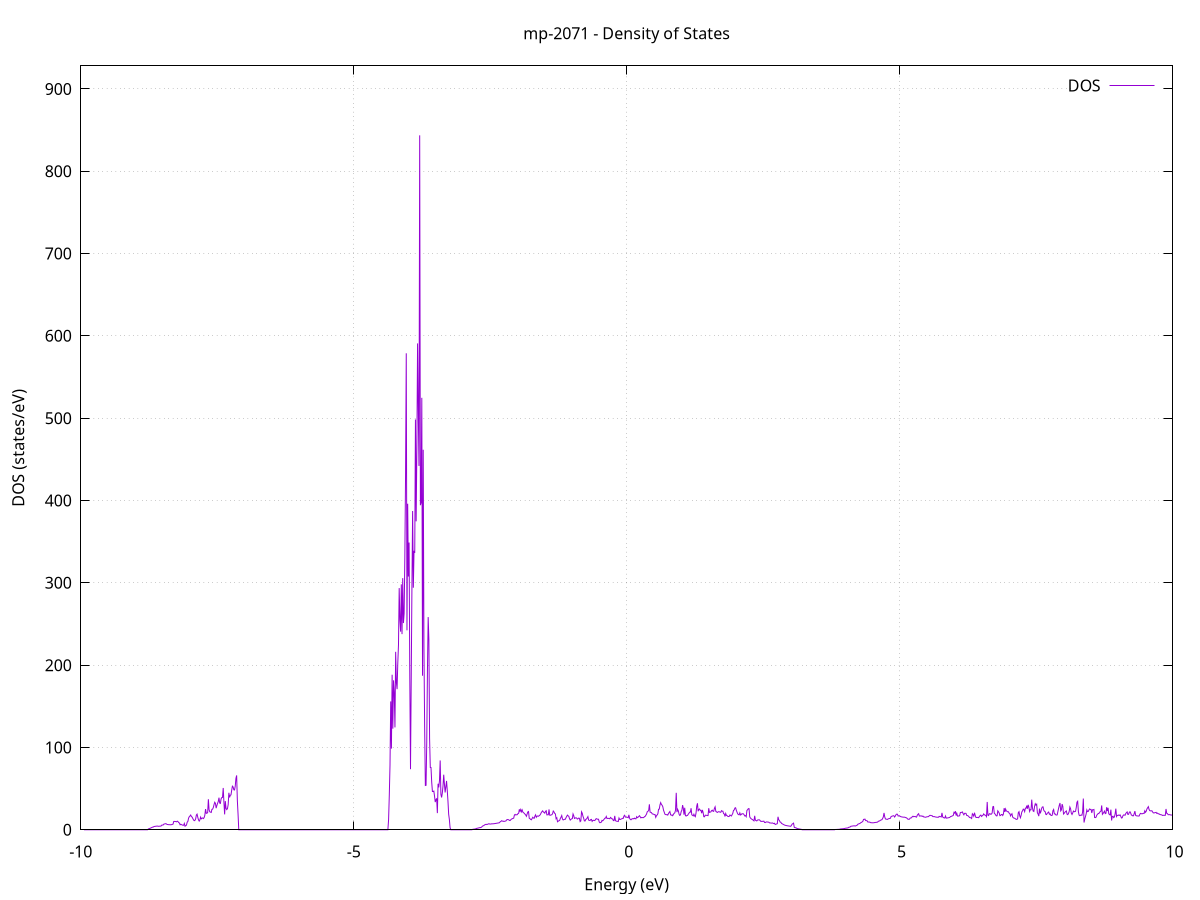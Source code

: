 set title 'mp-2071 - Density of States'
set xlabel 'Energy (eV)'
set ylabel 'DOS (states/eV)'
set grid
set xrange [-10:10]
set yrange [0:927.995]
set xzeroaxis lt -1
set terminal png size 800,600
set output 'mp-2071_dos_gnuplot.png'
plot '-' using 1:2 with lines title 'DOS'
-9.941500 0.000000
-9.928500 0.000000
-9.915600 0.000000
-9.902600 0.000000
-9.889700 0.000000
-9.876700 0.000000
-9.863800 0.000000
-9.850900 0.000000
-9.837900 0.000000
-9.825000 0.000000
-9.812000 0.000000
-9.799100 0.000000
-9.786100 0.000000
-9.773200 0.000000
-9.760200 0.000000
-9.747300 0.000000
-9.734300 0.000000
-9.721400 0.000000
-9.708400 0.000000
-9.695500 0.000000
-9.682500 0.000000
-9.669600 0.000000
-9.656600 0.000000
-9.643700 0.000000
-9.630700 0.000000
-9.617800 0.000000
-9.604900 0.000000
-9.591900 0.000000
-9.579000 0.000000
-9.566000 0.000000
-9.553100 0.000000
-9.540100 0.000000
-9.527200 0.000000
-9.514200 0.000000
-9.501300 0.000000
-9.488300 0.000000
-9.475400 0.000000
-9.462400 0.000000
-9.449500 0.000000
-9.436500 0.000000
-9.423600 0.000000
-9.410600 0.000000
-9.397700 0.000000
-9.384700 0.000000
-9.371800 0.000000
-9.358800 0.000000
-9.345900 0.000000
-9.333000 0.000000
-9.320000 0.000000
-9.307100 0.000000
-9.294100 0.000000
-9.281200 0.000000
-9.268200 0.000000
-9.255300 0.000000
-9.242300 0.000000
-9.229400 0.000000
-9.216400 0.000000
-9.203500 0.000000
-9.190500 0.000000
-9.177600 0.000000
-9.164600 0.000000
-9.151700 0.000000
-9.138700 0.000000
-9.125800 0.000000
-9.112800 0.000000
-9.099900 0.000000
-9.087000 0.000000
-9.074000 0.000000
-9.061100 0.000000
-9.048100 0.000000
-9.035200 0.000000
-9.022200 0.000000
-9.009300 0.000000
-8.996300 0.000000
-8.983400 0.000000
-8.970400 0.000000
-8.957500 0.000000
-8.944500 0.000000
-8.931600 0.000000
-8.918600 0.000000
-8.905700 0.000000
-8.892700 0.000000
-8.879800 0.000000
-8.866800 0.000000
-8.853900 0.000000
-8.840900 0.000000
-8.828000 0.000000
-8.815100 0.000000
-8.802100 0.000000
-8.789200 0.000000
-8.776200 0.000000
-8.763300 0.981600
-8.750300 1.283900
-8.737400 1.614700
-8.724400 1.974200
-8.711500 2.362200
-8.698500 2.778800
-8.685600 3.224000
-8.672600 3.292700
-8.659700 3.908100
-8.646700 4.084400
-8.633800 4.231400
-8.620800 4.348800
-8.607900 4.436900
-8.594900 4.499900
-8.582000 4.238300
-8.569000 4.296700
-8.556100 4.364000
-8.543200 4.440300
-8.530200 4.525600
-8.517300 5.640100
-8.504300 5.721500
-8.491400 5.782400
-8.478400 6.860900
-8.465500 7.081600
-8.452500 7.279400
-8.439600 7.454400
-8.426600 6.770800
-8.413700 6.400100
-8.400700 6.281100
-8.387800 6.204600
-8.374800 6.170600
-8.361900 6.179000
-8.348900 6.033000
-8.336000 6.279700
-8.323000 6.551200
-8.310100 6.839000
-8.297200 10.098600
-8.284200 10.182000
-8.271300 10.074800
-8.258300 9.916100
-8.245400 9.706100
-8.232400 10.431600
-8.219500 9.927000
-8.206500 8.701500
-8.193600 8.269400
-8.180600 6.047000
-8.167700 6.733400
-8.154700 6.212800
-8.141800 5.802700
-8.128800 5.516800
-8.115900 5.523300
-8.102900 7.686300
-8.090000 4.322800
-8.077000 4.977600
-8.064100 5.670900
-8.051100 9.202400
-8.038200 10.136100
-8.025300 14.180800
-8.012300 15.914800
-7.999400 16.793100
-7.986400 17.926700
-7.973500 15.985100
-7.960500 15.452600
-7.947600 13.615800
-7.934600 11.965200
-7.921700 11.025400
-7.908700 11.448200
-7.895800 13.172100
-7.882800 17.943800
-7.869900 19.020800
-7.856900 15.258300
-7.844000 12.094400
-7.831000 10.546200
-7.818100 11.975300
-7.805100 15.371000
-7.792200 13.308600
-7.779300 13.979700
-7.766300 14.415900
-7.753400 13.631700
-7.740400 14.778700
-7.727500 17.752500
-7.714500 25.147900
-7.701600 20.037300
-7.688600 20.090800
-7.675700 20.970400
-7.662700 37.122600
-7.649800 24.259700
-7.636800 21.851700
-7.623900 21.415900
-7.610900 21.020100
-7.598000 24.821000
-7.585000 25.075000
-7.572100 27.095100
-7.559100 30.556800
-7.546200 33.460200
-7.533200 32.139500
-7.520300 26.261700
-7.507400 29.430700
-7.494400 32.063900
-7.481500 34.376100
-7.468500 38.999000
-7.455600 32.374500
-7.442600 32.002500
-7.429700 37.557300
-7.416700 39.124600
-7.403800 39.314600
-7.390800 50.818800
-7.377900 33.256300
-7.364900 18.740200
-7.352000 34.807200
-7.339000 25.943500
-7.326100 24.518800
-7.313100 25.687100
-7.300200 30.453900
-7.287200 44.931300
-7.274300 39.306200
-7.261300 41.969000
-7.248400 42.389100
-7.235500 48.075900
-7.222500 52.971500
-7.209600 52.039100
-7.196600 48.555000
-7.183700 48.340600
-7.170700 52.909300
-7.157800 62.400100
-7.144800 66.040400
-7.131900 35.694900
-7.118900 19.000300
-7.106000 0.000000
-7.093000 0.000000
-7.080100 0.000000
-7.067100 0.000000
-7.054200 0.000000
-7.041200 0.000000
-7.028300 0.000000
-7.015300 0.000000
-7.002400 0.000000
-6.989500 0.000000
-6.976500 0.000000
-6.963600 0.000000
-6.950600 0.000000
-6.937700 0.000000
-6.924700 0.000000
-6.911800 0.000000
-6.898800 0.000000
-6.885900 0.000000
-6.872900 0.000000
-6.860000 0.000000
-6.847000 0.000000
-6.834100 0.000000
-6.821100 0.000000
-6.808200 0.000000
-6.795200 0.000000
-6.782300 0.000000
-6.769300 0.000000
-6.756400 0.000000
-6.743400 0.000000
-6.730500 0.000000
-6.717600 0.000000
-6.704600 0.000000
-6.691700 0.000000
-6.678700 0.000000
-6.665800 0.000000
-6.652800 0.000000
-6.639900 0.000000
-6.626900 0.000000
-6.614000 0.000000
-6.601000 0.000000
-6.588100 0.000000
-6.575100 0.000000
-6.562200 0.000000
-6.549200 0.000000
-6.536300 0.000000
-6.523300 0.000000
-6.510400 0.000000
-6.497400 0.000000
-6.484500 0.000000
-6.471600 0.000000
-6.458600 0.000000
-6.445700 0.000000
-6.432700 0.000000
-6.419800 0.000000
-6.406800 0.000000
-6.393900 0.000000
-6.380900 0.000000
-6.368000 0.000000
-6.355000 0.000000
-6.342100 0.000000
-6.329100 0.000000
-6.316200 0.000000
-6.303200 0.000000
-6.290300 0.000000
-6.277300 0.000000
-6.264400 0.000000
-6.251400 0.000000
-6.238500 0.000000
-6.225500 0.000000
-6.212600 0.000000
-6.199700 0.000000
-6.186700 0.000000
-6.173800 0.000000
-6.160800 0.000000
-6.147900 0.000000
-6.134900 0.000000
-6.122000 0.000000
-6.109000 0.000000
-6.096100 0.000000
-6.083100 0.000000
-6.070200 0.000000
-6.057200 0.000000
-6.044300 0.000000
-6.031300 0.000000
-6.018400 0.000000
-6.005400 0.000000
-5.992500 0.000000
-5.979500 0.000000
-5.966600 0.000000
-5.953600 0.000000
-5.940700 0.000000
-5.927800 0.000000
-5.914800 0.000000
-5.901900 0.000000
-5.888900 0.000000
-5.876000 0.000000
-5.863000 0.000000
-5.850100 0.000000
-5.837100 0.000000
-5.824200 0.000000
-5.811200 0.000000
-5.798300 0.000000
-5.785300 0.000000
-5.772400 0.000000
-5.759400 0.000000
-5.746500 0.000000
-5.733500 0.000000
-5.720600 0.000000
-5.707600 0.000000
-5.694700 0.000000
-5.681800 0.000000
-5.668800 0.000000
-5.655900 0.000000
-5.642900 0.000000
-5.630000 0.000000
-5.617000 0.000000
-5.604100 0.000000
-5.591100 0.000000
-5.578200 0.000000
-5.565200 0.000000
-5.552300 0.000000
-5.539300 0.000000
-5.526400 0.000000
-5.513400 0.000000
-5.500500 0.000000
-5.487500 0.000000
-5.474600 0.000000
-5.461600 0.000000
-5.448700 0.000000
-5.435700 0.000000
-5.422800 0.000000
-5.409900 0.000000
-5.396900 0.000000
-5.384000 0.000000
-5.371000 0.000000
-5.358100 0.000000
-5.345100 0.000000
-5.332200 0.000000
-5.319200 0.000000
-5.306300 0.000000
-5.293300 0.000000
-5.280400 0.000000
-5.267400 0.000000
-5.254500 0.000000
-5.241500 0.000000
-5.228600 0.000000
-5.215600 0.000000
-5.202700 0.000000
-5.189700 0.000000
-5.176800 0.000000
-5.163900 0.000000
-5.150900 0.000000
-5.138000 0.000000
-5.125000 0.000000
-5.112100 0.000000
-5.099100 0.000000
-5.086200 0.000000
-5.073200 0.000000
-5.060300 0.000000
-5.047300 0.000000
-5.034400 0.000000
-5.021400 0.000000
-5.008500 0.000000
-4.995500 0.000000
-4.982600 0.000000
-4.969600 0.000000
-4.956700 0.000000
-4.943700 0.000000
-4.930800 0.000000
-4.917800 0.000000
-4.904900 0.000000
-4.892000 0.000000
-4.879000 0.000000
-4.866100 0.000000
-4.853100 0.000000
-4.840200 0.000000
-4.827200 0.000000
-4.814300 0.000000
-4.801300 0.000000
-4.788400 0.000000
-4.775400 0.000000
-4.762500 0.000000
-4.749500 0.000000
-4.736600 0.000000
-4.723600 0.000000
-4.710700 0.000000
-4.697700 0.000000
-4.684800 0.000000
-4.671800 0.000000
-4.658900 0.000000
-4.646000 0.000000
-4.633000 0.000000
-4.620100 0.000000
-4.607100 0.000000
-4.594200 0.000000
-4.581200 0.000000
-4.568300 0.000000
-4.555300 0.000000
-4.542400 0.000000
-4.529400 0.000000
-4.516500 0.000000
-4.503500 0.000000
-4.490600 0.000000
-4.477600 0.000000
-4.464700 0.000000
-4.451700 0.000000
-4.438800 0.000000
-4.425800 0.000000
-4.412900 0.000000
-4.399900 0.000000
-4.387000 0.000000
-4.374100 0.000000
-4.361100 12.329400
-4.348200 42.032800
-4.335200 78.586700
-4.322300 155.955100
-4.309300 98.633800
-4.296400 188.310100
-4.283400 122.845600
-4.270500 181.557600
-4.257500 167.212100
-4.244600 124.390500
-4.231600 216.201800
-4.218700 179.168600
-4.205700 170.830900
-4.192800 201.989500
-4.179800 224.739100
-4.166900 293.655300
-4.153900 255.547300
-4.141000 240.656200
-4.128000 298.153000
-4.115100 237.649700
-4.102200 305.704000
-4.089200 251.124500
-4.076300 262.794300
-4.063300 331.667100
-4.050400 430.626500
-4.037400 578.826700
-4.024500 242.261000
-4.011500 396.048300
-3.998600 307.680000
-3.985600 348.972900
-3.972700 186.177100
-3.959700 73.622400
-3.946800 179.968600
-3.933800 292.371000
-3.920900 387.224200
-3.907900 294.059800
-3.895000 338.927500
-3.882000 336.326800
-3.869100 498.431800
-3.856200 374.668000
-3.843200 463.107700
-3.830300 590.877100
-3.817300 509.224800
-3.804400 441.998700
-3.791400 843.631400
-3.778500 394.298500
-3.765500 397.513900
-3.752600 524.799500
-3.739600 187.096800
-3.726700 461.675000
-3.713700 222.280300
-3.700800 126.194200
-3.687800 53.812900
-3.674900 54.026800
-3.661900 106.235200
-3.649000 195.075500
-3.636000 258.387900
-3.623100 231.309800
-3.610100 111.022200
-3.597200 75.734700
-3.584300 75.641100
-3.571300 57.917100
-3.558400 46.502400
-3.545400 46.495700
-3.532500 47.019400
-3.519500 40.852000
-3.506600 33.633500
-3.493600 36.470000
-3.480700 38.168500
-3.467700 20.246200
-3.454800 55.912000
-3.441800 51.480300
-3.428900 59.819100
-3.415900 84.214200
-3.403000 43.027700
-3.390000 39.248300
-3.377100 44.616600
-3.364100 53.273500
-3.351200 66.867000
-3.338300 55.519600
-3.325300 45.315900
-3.312400 52.277500
-3.299400 59.323400
-3.286500 47.975100
-3.273500 34.844000
-3.260600 18.902100
-3.247600 12.416800
-3.234700 2.637500
-3.221700 0.000000
-3.208800 0.000000
-3.195800 0.000000
-3.182900 0.000000
-3.169900 0.000000
-3.157000 0.000000
-3.144000 0.000000
-3.131100 0.000000
-3.118100 0.000000
-3.105200 0.000000
-3.092200 0.000000
-3.079300 0.000000
-3.066400 0.000000
-3.053400 0.000000
-3.040500 0.000000
-3.027500 0.000000
-3.014600 0.000000
-3.001600 0.000000
-2.988700 0.000000
-2.975700 0.000000
-2.962800 0.000000
-2.949800 0.000000
-2.936900 0.000000
-2.923900 0.000000
-2.911000 0.000000
-2.898000 0.000000
-2.885100 0.000000
-2.872100 0.000000
-2.859200 0.000000
-2.846200 0.000000
-2.833300 0.000000
-2.820300 0.580200
-2.807400 0.678200
-2.794500 0.782100
-2.781500 0.891700
-2.768600 1.007200
-2.755600 1.556700
-2.742700 1.751600
-2.729700 1.956300
-2.716800 2.170700
-2.703800 2.394800
-2.690900 2.628700
-2.677900 2.650700
-2.665000 2.924900
-2.652000 3.605800
-2.639100 4.546900
-2.626100 4.822200
-2.613200 5.313100
-2.600200 6.018600
-2.587300 6.358400
-2.574300 6.692400
-2.561400 6.371100
-2.548500 6.681600
-2.535500 7.005100
-2.522600 7.372100
-2.509600 6.969600
-2.496700 6.970400
-2.483700 6.979800
-2.470800 7.305300
-2.457800 7.207400
-2.444900 7.262900
-2.431900 7.359500
-2.419000 7.501300
-2.406000 7.645800
-2.393100 7.793000
-2.380100 7.943000
-2.367200 8.095300
-2.354200 8.249200
-2.341300 8.388900
-2.328300 8.649500
-2.315400 9.799500
-2.302400 10.248100
-2.289500 11.026900
-2.276600 10.429900
-2.263600 10.588900
-2.250700 10.099600
-2.237700 10.288800
-2.224800 10.502000
-2.211800 10.739200
-2.198900 11.980100
-2.185900 12.479400
-2.173000 12.226300
-2.160000 12.199000
-2.147100 11.333600
-2.134100 11.229000
-2.121200 12.296400
-2.108200 13.062800
-2.095300 13.429700
-2.082300 13.836100
-2.069400 14.095600
-2.056400 17.846700
-2.043500 18.689300
-2.030600 17.928400
-2.017600 18.292900
-2.004700 18.306400
-1.991700 19.621800
-1.978800 20.007000
-1.965800 24.840700
-1.952900 22.490700
-1.939900 24.696900
-1.927000 21.851500
-1.914000 24.096000
-1.901100 21.437100
-1.888100 20.738100
-1.875200 19.936700
-1.862200 18.953900
-1.849300 17.979200
-1.836300 16.384200
-1.823400 19.124300
-1.810400 21.672600
-1.797500 22.156100
-1.784500 14.058200
-1.771600 13.463200
-1.758700 12.579100
-1.745700 12.098800
-1.732800 13.564300
-1.719800 15.202100
-1.706900 14.258200
-1.693900 13.933200
-1.681000 16.569500
-1.668000 18.141100
-1.655100 15.206000
-1.642100 16.403600
-1.629200 16.821200
-1.616200 16.404100
-1.603300 17.010700
-1.590300 17.684700
-1.577400 18.950700
-1.564400 20.826400
-1.551500 22.025400
-1.538500 23.001000
-1.525600 21.563800
-1.512600 21.087100
-1.499700 20.207600
-1.486800 22.431300
-1.473800 23.140600
-1.460900 18.062700
-1.447900 18.224500
-1.435000 18.261300
-1.422000 24.768000
-1.409100 17.645500
-1.396100 17.671900
-1.383200 17.997200
-1.370200 18.337300
-1.357300 19.519100
-1.344300 22.792500
-1.331400 21.774800
-1.318400 19.938800
-1.305500 19.260800
-1.292500 13.473800
-1.279600 14.565600
-1.266600 9.746700
-1.253700 10.472600
-1.240800 10.951700
-1.227800 11.346800
-1.214900 13.717600
-1.201900 15.335900
-1.189000 17.300300
-1.176000 13.132600
-1.163100 11.939400
-1.150100 12.385100
-1.137200 12.770700
-1.124200 12.745500
-1.111300 14.569600
-1.098300 16.252600
-1.085400 17.824400
-1.072400 16.928900
-1.059500 16.375400
-1.046500 13.420900
-1.033600 11.762900
-1.020600 12.692300
-1.007700 13.289300
-0.994700 13.577600
-0.981800 19.203100
-0.968900 17.081300
-0.955900 13.777300
-0.943000 14.217300
-0.930000 14.562000
-0.917100 14.341800
-0.904100 13.034100
-0.891200 13.445900
-0.878200 14.255300
-0.865300 13.958000
-0.852300 9.917600
-0.839400 10.778200
-0.826400 21.812500
-0.813500 20.161300
-0.800500 16.483100
-0.787600 14.101600
-0.774600 10.805900
-0.761700 10.652500
-0.748700 12.641000
-0.735800 13.056300
-0.722900 14.404600
-0.709900 15.979800
-0.697000 11.811500
-0.684000 11.468800
-0.671100 11.173900
-0.658100 12.406000
-0.645200 12.632600
-0.632200 10.206300
-0.619300 11.347400
-0.606300 11.539500
-0.593400 11.170000
-0.580400 11.400700
-0.567500 12.917400
-0.554500 13.516200
-0.541600 12.926700
-0.528600 12.897100
-0.515700 12.789900
-0.502700 9.547900
-0.489800 8.559700
-0.476800 8.883900
-0.463900 9.205000
-0.451000 11.412200
-0.438000 10.884000
-0.425100 11.821400
-0.412100 12.869500
-0.399200 14.041700
-0.386200 14.214300
-0.373300 16.201600
-0.360300 13.634200
-0.347400 13.846200
-0.334400 13.885500
-0.321500 13.663000
-0.308500 13.398800
-0.295600 14.994300
-0.282600 14.195900
-0.269700 13.281400
-0.256700 13.134500
-0.243800 11.126900
-0.230800 11.163900
-0.217900 16.857600
-0.204900 11.149200
-0.192000 10.504400
-0.179100 10.379100
-0.166100 10.255800
-0.153200 10.029200
-0.140200 14.264800
-0.127300 12.483300
-0.114300 12.540600
-0.101400 13.136700
-0.088400 13.253500
-0.075500 13.929000
-0.062500 13.844500
-0.049600 16.685000
-0.036600 17.610400
-0.023700 15.363600
-0.010700 15.372500
0.002200 15.226600
0.015200 15.111100
0.028100 14.657900
0.041100 18.146800
0.054000 13.963300
0.066900 12.525100
0.079900 12.101500
0.092800 13.065800
0.105800 13.322700
0.118700 13.671900
0.131700 13.261700
0.144600 14.107300
0.157600 13.424500
0.170500 13.305600
0.183500 15.890900
0.196400 14.750400
0.209400 15.288300
0.222300 16.129700
0.235300 17.110600
0.248200 15.816000
0.261200 14.415500
0.274100 14.990400
0.287100 14.830700
0.300000 14.673000
0.313000 14.837600
0.325900 15.888400
0.338800 16.272800
0.351800 17.637800
0.364700 19.141600
0.377700 21.867300
0.390600 22.495100
0.403600 23.555200
0.416500 30.943500
0.429500 21.395300
0.442400 21.187900
0.455400 20.828100
0.468300 19.294400
0.481300 19.163600
0.494200 18.885000
0.507200 18.406500
0.520100 18.492600
0.533100 15.081500
0.546000 17.080500
0.559000 17.948200
0.571900 19.425600
0.584800 24.911600
0.597800 25.068700
0.610700 30.285500
0.623700 33.003600
0.636600 30.747400
0.649600 29.836200
0.662500 28.022300
0.675500 23.837700
0.688400 21.410100
0.701400 18.929900
0.714300 18.492500
0.727300 18.219900
0.740200 18.480800
0.753200 17.813600
0.766100 19.635100
0.779100 21.085200
0.792000 22.188100
0.805000 18.275600
0.817900 17.621100
0.830900 17.941200
0.843800 17.095600
0.856700 18.780100
0.869700 19.963000
0.882600 20.625600
0.895600 23.931800
0.908500 44.906700
0.921500 21.471100
0.934400 24.818800
0.947400 22.931100
0.960300 18.855800
0.973300 17.415600
0.986200 18.075600
0.999200 22.101900
1.012100 23.794700
1.025100 29.964100
1.038000 26.191300
1.051000 18.295500
1.063900 26.745400
1.076900 17.187900
1.089800 16.670700
1.102800 17.317200
1.115700 17.448600
1.128600 18.888300
1.141600 20.050800
1.154500 21.368400
1.167500 21.392600
1.180400 26.168100
1.193400 18.243100
1.206300 17.592000
1.219300 16.882300
1.232200 18.877400
1.245200 16.805900
1.258100 15.872800
1.271100 20.363400
1.284000 28.605100
1.297000 32.192900
1.309900 22.486200
1.322900 24.802700
1.335800 25.248100
1.348800 23.444800
1.361700 23.620400
1.374600 20.129800
1.387600 24.089400
1.400500 21.185600
1.413500 15.896600
1.426400 15.781600
1.439400 17.748800
1.452300 17.619800
1.465300 17.533000
1.478200 17.270800
1.491200 17.214900
1.504100 26.206800
1.517100 21.124100
1.530000 21.454500
1.543000 21.708300
1.555900 23.268900
1.568900 23.835900
1.581800 22.466800
1.594800 22.375900
1.607700 25.967800
1.620700 27.897000
1.633600 22.366500
1.646500 21.838000
1.659500 21.034000
1.672400 21.572100
1.685400 21.995900
1.698300 21.845300
1.711300 21.370900
1.724200 21.239100
1.737200 23.213800
1.750100 22.528600
1.763100 22.604200
1.776000 19.573400
1.789000 19.214900
1.801900 16.198700
1.814900 19.787200
1.827800 17.473400
1.840800 17.132100
1.853700 16.261400
1.866700 16.028400
1.879600 16.278100
1.892500 17.936900
1.905500 17.300200
1.918400 16.715300
1.931400 18.265700
1.944300 19.898800
1.957300 23.533600
1.970200 24.006400
1.983200 26.403600
1.996100 26.749000
2.009100 23.646800
2.022000 21.438000
2.035000 19.319600
2.047900 18.475000
2.060900 18.149200
2.073800 20.532400
2.086800 17.927400
2.099700 18.522400
2.112700 19.526800
2.125600 19.402200
2.138600 19.404000
2.151500 18.252700
2.164400 16.781300
2.177400 17.199900
2.190300 15.884600
2.203300 23.460800
2.216200 24.386100
2.229200 25.652800
2.242100 25.694900
2.255100 15.655600
2.268000 14.310800
2.281000 13.409100
2.293900 12.775200
2.306900 12.359600
2.319800 11.456400
2.332800 10.800800
2.345700 16.949900
2.358700 11.635400
2.371600 11.190200
2.384600 10.742600
2.397500 11.814800
2.410500 12.022500
2.423400 12.069300
2.436300 11.952200
2.449300 10.749100
2.462200 10.081900
2.475200 10.339300
2.488100 10.210900
2.501100 10.322300
2.514000 10.484000
2.527000 8.855400
2.539900 8.742100
2.552900 9.321600
2.565800 9.586200
2.578800 9.439600
2.591700 9.321800
2.604700 9.186700
2.617600 8.371700
2.630600 8.291300
2.643500 8.198300
2.656500 8.086700
2.669400 8.313100
2.682300 7.901800
2.695300 7.523900
2.708200 7.909800
2.721200 6.435600
2.734100 6.742800
2.747100 7.068200
2.760000 7.411800
2.773000 15.779500
2.785900 12.203600
2.798900 11.226600
2.811800 9.335200
2.824800 9.150100
2.837700 7.708500
2.850700 7.247300
2.863600 6.781300
2.876600 6.310400
2.889500 5.834700
2.902500 5.505300
2.915400 5.273700
2.928400 5.070600
2.941300 4.875300
2.954200 4.762700
2.967200 4.609300
2.980100 4.472200
2.993100 4.344000
3.006000 4.224800
3.019000 5.410500
3.031900 6.919700
3.044900 7.432700
3.057800 8.081300
3.070800 2.963000
3.083700 2.673600
3.096700 2.398700
3.109600 2.138400
3.122600 1.521900
3.135500 1.336900
3.148500 1.163300
3.161400 1.001200
3.174400 0.850500
3.187300 0.711300
3.200200 0.583600
3.213200 0.000000
3.226100 0.000000
3.239100 0.000000
3.252000 0.000000
3.265000 0.000000
3.277900 0.000000
3.290900 0.000000
3.303800 0.000000
3.316800 0.000000
3.329700 0.000000
3.342700 0.000000
3.355600 0.000000
3.368600 0.000000
3.381500 0.000000
3.394500 0.000000
3.407400 0.000000
3.420400 0.000000
3.433300 0.000000
3.446300 0.000000
3.459200 0.000000
3.472100 0.000000
3.485100 0.000000
3.498000 0.000000
3.511000 0.000000
3.523900 0.000000
3.536900 0.000000
3.549800 0.000000
3.562800 0.000000
3.575700 0.000000
3.588700 0.000000
3.601600 0.000000
3.614600 0.000000
3.627500 0.000000
3.640500 0.000000
3.653400 0.000000
3.666400 0.000000
3.679300 0.000000
3.692300 0.000000
3.705200 0.000000
3.718200 0.000000
3.731100 0.000000
3.744000 0.000000
3.757000 0.000000
3.769900 0.000000
3.782900 0.000000
3.795800 0.000000
3.808800 0.000000
3.821700 0.346300
3.834700 0.388200
3.847600 0.431800
3.860600 0.477100
3.873500 0.524100
3.886500 0.572800
3.899400 0.623200
3.912400 0.948600
3.925300 1.027000
3.938300 1.108000
3.951200 1.191600
3.964200 1.277700
3.977100 1.366300
3.990000 1.457500
4.003000 1.806400
4.015900 1.926300
4.028900 2.049400
4.041800 2.175700
4.054800 2.305300
4.067700 2.991700
4.080700 3.177700
4.093600 3.365800
4.106600 4.225700
4.119500 4.370700
4.132500 4.505700
4.145400 4.630600
4.158400 4.745400
4.171300 4.850000
4.184300 4.559600
4.197200 4.724900
4.210200 5.316000
4.223100 5.554300
4.236100 6.762300
4.249000 7.091400
4.261900 7.415400
4.274900 7.734200
4.287800 8.535800
4.300800 8.939500
4.313700 9.522300
4.326700 10.203600
4.339600 12.615100
4.352600 12.654000
4.365500 13.005200
4.378500 11.221600
4.391400 11.121300
4.404400 10.980500
4.417300 9.505100
4.430300 9.424900
4.443200 9.352700
4.456200 9.288600
4.469100 8.651800
4.482100 8.576600
4.495000 8.512200
4.507900 8.458800
4.520900 8.499000
4.533800 8.580200
4.546800 8.861900
4.559700 8.934300
4.572700 9.007300
4.585600 9.164400
4.598600 9.421300
4.611500 10.326700
4.624500 10.588200
4.637400 10.854300
4.650400 11.596900
4.663300 11.928700
4.676300 12.267500
4.689200 13.617600
4.702200 15.644600
4.715100 20.474600
4.728100 15.710900
4.741000 13.170200
4.754000 12.913500
4.766900 12.736400
4.779800 12.638800
4.792800 13.277400
4.805700 13.530500
4.818700 13.819600
4.831600 13.917700
4.844600 16.088500
4.857500 16.423500
4.870500 16.660300
4.883400 17.065100
4.896400 16.980400
4.909300 15.509500
4.922300 16.729700
4.935200 18.422000
4.948200 19.050100
4.961100 18.845700
4.974100 16.705400
4.987000 16.895800
5.000000 16.987300
5.012900 16.231100
5.025900 15.819400
5.038800 15.661000
5.051700 15.496400
5.064700 15.355600
5.077600 15.306400
5.090600 15.316900
5.103500 15.041500
5.116500 14.637700
5.129400 14.469200
5.142400 13.458100
5.155300 12.728300
5.168300 12.794200
5.181200 12.846500
5.194200 14.206000
5.207100 14.387400
5.220100 14.578000
5.233000 16.000600
5.246000 16.504900
5.258900 15.842200
5.271900 16.040200
5.284800 16.262400
5.297700 15.622200
5.310700 15.352300
5.323600 17.561200
5.336600 18.781700
5.349500 19.530900
5.362500 16.661800
5.375400 16.665400
5.388400 16.920000
5.401300 16.820000
5.414300 16.231900
5.427200 16.676400
5.440200 15.644600
5.453100 15.571800
5.466100 15.309700
5.479000 15.229300
5.492000 15.578400
5.504900 15.826300
5.517900 15.862100
5.530800 16.014800
5.543800 16.975100
5.556700 17.561300
5.569600 17.458700
5.582600 17.138800
5.595500 17.187600
5.608500 16.037700
5.621400 15.930000
5.634400 16.074400
5.647300 15.689700
5.660300 15.523000
5.673200 15.364100
5.686200 15.259300
5.699100 15.192100
5.712100 15.219100
5.725000 16.298700
5.738000 15.852600
5.750900 16.049400
5.763900 15.618800
5.776800 20.516300
5.789800 15.472800
5.802700 15.035600
5.815600 14.382600
5.828600 14.303800
5.841500 16.738300
5.854500 14.190700
5.867400 14.218900
5.880400 14.397100
5.893300 14.584600
5.906300 14.781500
5.919200 14.987800
5.932200 15.996200
5.945100 16.205200
5.958100 16.607200
5.971000 16.964700
5.984000 17.447200
5.996900 21.212600
6.009900 20.322400
6.022800 22.594400
6.035800 17.321000
6.048700 19.904800
6.061700 16.652400
6.074600 16.666500
6.087500 16.756800
6.100500 17.036800
6.113400 20.903600
6.126400 21.145900
6.139300 21.134700
6.152300 21.635900
6.165200 19.471700
6.178200 18.164300
6.191100 19.970700
6.204100 20.057700
6.217000 19.905300
6.230000 17.426900
6.242900 17.338800
6.255900 16.837700
6.268800 15.998600
6.281800 14.922300
6.294700 14.717000
6.307700 14.515400
6.320600 13.709800
6.333600 19.437300
6.346500 18.382900
6.359400 16.497800
6.372400 20.698300
6.385300 17.507900
6.398300 15.060700
6.411200 14.879400
6.424200 15.041400
6.437100 14.890100
6.450100 14.670000
6.463000 16.364800
6.476000 17.120000
6.488900 17.850800
6.501900 16.194400
6.514800 16.984600
6.527800 17.594300
6.540700 19.255800
6.553700 18.156500
6.566600 17.834200
6.579600 17.331200
6.592500 15.974900
6.605400 33.766700
6.618400 17.760500
6.631300 17.267600
6.644300 19.486000
6.657200 19.497100
6.670200 18.786400
6.683100 19.069600
6.696100 20.445700
6.709000 28.015100
6.722000 28.266700
6.734900 20.122800
6.747900 19.303500
6.760800 17.890600
6.773800 16.855200
6.786700 17.027200
6.799700 22.999000
6.812600 21.767200
6.825600 20.179900
6.838500 17.147300
6.851500 17.440800
6.864400 18.482300
6.877300 18.649000
6.890300 17.371100
6.903200 19.255100
6.916200 26.336800
6.929100 21.725000
6.942100 25.273400
6.955000 22.890300
6.968000 22.494500
6.980900 21.782100
6.993900 21.897000
7.006800 20.144900
7.019800 19.778500
7.032700 16.827600
7.045700 18.377300
7.058600 19.471900
7.071600 15.560300
7.084500 14.502400
7.097500 14.183000
7.110400 13.954700
7.123300 13.268600
7.136300 12.598700
7.149200 12.776700
7.162200 13.188000
7.175100 20.746200
7.188100 21.967100
7.201000 16.937800
7.214000 14.600000
7.226900 17.595700
7.239900 21.691900
7.252800 23.007600
7.265800 25.121300
7.278700 24.589600
7.291700 22.086500
7.304600 26.251200
7.317600 26.164700
7.330500 29.393100
7.343500 25.611400
7.356400 30.298700
7.369400 27.325000
7.382300 22.279300
7.395200 24.414100
7.408200 24.398800
7.421100 36.621600
7.434100 26.724900
7.447000 22.777600
7.460000 22.231300
7.472900 28.291000
7.485900 31.602900
7.498800 30.045000
7.511800 31.031300
7.524700 20.669700
7.537700 19.117100
7.550600 16.565400
7.563600 25.693900
7.576500 19.859900
7.589500 22.166300
7.602400 25.915600
7.615400 27.688800
7.628300 27.841700
7.641300 23.820400
7.654200 22.494100
7.667100 21.987800
7.680100 18.657100
7.693000 18.437500
7.706000 20.084200
7.718900 20.762900
7.731900 21.569800
7.744800 18.839300
7.757800 19.360400
7.770700 17.624700
7.783700 17.302000
7.796600 17.664200
7.809600 23.182600
7.822500 24.662700
7.835500 19.288600
7.848400 19.415500
7.861400 18.126000
7.874300 17.881700
7.887300 18.062900
7.900200 22.145400
7.913100 26.082800
7.926100 29.862900
7.939000 32.514400
7.952000 22.904700
7.964900 24.131200
7.977900 31.202100
7.990800 28.355800
8.003800 19.147100
8.016700 20.020200
8.029700 21.284600
8.042600 22.194100
8.055600 22.859400
8.068500 18.849700
8.081500 18.364000
8.094400 19.881000
8.107400 22.230000
8.120300 27.570700
8.133300 25.419800
8.146200 20.198200
8.159200 18.591800
8.172100 20.433400
8.185000 22.738800
8.198000 21.981600
8.210900 22.059000
8.223900 22.429100
8.236800 27.043300
8.249800 33.570300
8.262700 34.652600
8.275700 22.227800
8.288600 17.849000
8.301600 17.152900
8.314500 17.530400
8.327500 17.970000
8.340400 17.619200
8.353400 21.694000
8.366300 37.944300
8.379300 8.820900
8.392200 12.894300
8.405200 16.006900
8.418100 19.178100
8.431000 24.149400
8.444000 22.030500
8.456900 22.279400
8.469900 24.126500
8.482800 25.357200
8.495800 24.661600
8.508700 24.672900
8.521700 20.438800
8.534600 24.296200
8.547600 24.280500
8.560500 24.661000
8.573500 14.892600
8.586400 14.772100
8.599400 15.225300
8.612300 17.714900
8.625300 18.705300
8.638200 19.757600
8.651200 19.707100
8.664100 21.365400
8.677100 21.913400
8.690000 22.670600
8.702900 29.523900
8.715900 18.772900
8.728800 19.847800
8.741800 21.218700
8.754700 22.687000
8.767700 19.605300
8.780600 19.991200
8.793600 27.397400
8.806500 22.856700
8.819500 26.651700
8.832400 19.555100
8.845400 18.429300
8.858300 17.989600
8.871300 24.475800
8.884200 11.290600
8.897200 16.163300
8.910100 16.473000
8.923100 14.778600
8.936000 15.618600
8.948900 19.370900
8.961900 25.641200
8.974800 16.131800
8.987800 17.527600
9.000700 17.350800
9.013700 17.931700
9.026600 17.412600
9.039600 18.093000
9.052500 16.304000
9.065500 14.292200
9.078400 14.567500
9.091400 16.957200
9.104300 18.033300
9.117300 17.993000
9.130200 17.630100
9.143200 19.686700
9.156100 20.803400
9.169100 21.729200
9.182000 18.664100
9.195000 18.747400
9.207900 21.079300
9.220800 21.892100
9.233800 20.281600
9.246700 17.857100
9.259700 17.568700
9.272600 16.871400
9.285600 17.049300
9.298500 19.747300
9.311500 22.663400
9.324400 17.498400
9.337400 16.978600
9.350300 16.886700
9.363300 16.790700
9.376200 16.692700
9.389200 16.766300
9.402100 18.875700
9.415100 19.935800
9.428000 19.541700
9.441000 19.408800
9.453900 19.591300
9.466900 20.052000
9.479800 19.830900
9.492700 23.012700
9.505700 21.241900
9.518600 22.541800
9.531600 25.291200
9.544500 26.717400
9.557500 28.095800
9.570400 24.762400
9.583400 23.236700
9.596300 23.014200
9.609300 22.916000
9.622200 23.131100
9.635200 21.718300
9.648100 20.568400
9.661100 20.450800
9.674000 20.707800
9.687000 20.915600
9.699900 21.156000
9.712900 19.862300
9.725800 20.264100
9.738700 19.379800
9.751700 19.415400
9.764600 18.706000
9.777600 18.430900
9.790500 18.214300
9.803500 18.105900
9.816400 17.411100
9.829400 17.562300
9.842300 17.554400
9.855300 17.546600
9.868200 17.585100
9.881200 25.282200
9.894100 19.954400
9.907100 19.653900
9.920000 18.384900
9.933000 18.275000
9.945900 18.432500
9.958900 18.171100
9.971800 17.912700
9.984800 17.903300
9.997700 17.890100
10.010600 17.938300
10.023600 18.020700
10.036500 17.732600
10.049500 17.575200
10.062400 17.926700
10.075400 18.105300
10.088300 18.663300
10.101300 19.588200
10.114200 19.845100
10.127200 19.662500
10.140100 19.293500
10.153100 18.226600
10.166000 18.098200
10.179000 18.167800
10.191900 21.199700
10.204900 20.921700
10.217800 17.528200
10.230800 17.439800
10.243700 18.349200
10.256600 18.613900
10.269600 23.434200
10.282500 18.503400
10.295500 18.608400
10.308400 22.505700
10.321400 19.257500
10.334300 19.479200
10.347300 18.842900
10.360200 18.946700
10.373200 19.765100
10.386100 20.499000
10.399100 20.967200
10.412000 21.335300
10.425000 19.916700
10.437900 21.294500
10.450900 23.572000
10.463800 23.522200
10.476800 23.453000
10.489700 21.189700
10.502700 21.197400
10.515600 21.197800
10.528500 21.191100
10.541500 20.786900
10.554400 19.055700
10.567400 19.865700
10.580300 20.065100
10.593300 21.144300
10.606200 23.625100
10.619200 27.901000
10.632100 18.651700
10.645100 19.786700
10.658000 19.759100
10.671000 23.795600
10.683900 20.921500
10.696900 19.458300
10.709800 16.542400
10.722800 16.739100
10.735700 16.163500
10.748700 15.606800
10.761600 15.516100
10.774600 15.442600
10.787500 15.401300
10.800400 15.389800
10.813400 15.520200
10.826300 15.607900
10.839300 15.215200
10.852200 16.256600
10.865200 18.162700
10.878100 18.885000
10.891100 17.272600
10.904000 31.022300
10.917000 14.986300
10.929900 15.407000
10.942900 15.295200
10.955800 17.179600
10.968800 16.953700
10.981700 16.798600
10.994700 17.110800
11.007600 17.975400
11.020600 18.210300
11.033500 18.673400
11.046400 19.161800
11.059400 26.093500
11.072300 20.332500
11.085300 20.346400
11.098200 20.172600
11.111200 21.602500
11.124100 20.361900
11.137100 20.729100
11.150000 19.882100
11.163000 19.662900
11.175900 19.185800
11.188900 17.768000
11.201800 17.734000
11.214800 18.468800
11.227700 18.762400
11.240700 18.094400
11.253600 18.483400
11.266600 19.290600
11.279500 19.258500
11.292500 20.419100
11.305400 20.543000
11.318300 21.642800
11.331300 22.053800
11.344200 21.992900
11.357200 23.121900
11.370100 22.755200
11.383100 21.063500
11.396000 20.605700
11.409000 18.503900
11.421900 17.436400
11.434900 17.887600
11.447800 17.731900
11.460800 18.336200
11.473700 17.747800
11.486700 17.265200
11.499600 17.213700
11.512600 17.370600
11.525500 18.044300
11.538500 18.410400
11.551400 19.645000
11.564300 21.148500
11.577300 22.583200
11.590200 24.238600
11.603200 22.976500
11.616100 27.877800
11.629100 22.313400
11.642000 20.512000
11.655000 20.037600
11.667900 18.353500
11.680900 20.001300
11.693800 19.591300
11.706800 19.197300
11.719700 20.184600
11.732700 19.133300
11.745600 18.955400
11.758600 18.796300
11.771500 20.093100
11.784500 20.786300
11.797400 21.318300
11.810400 20.968100
11.823300 21.214700
11.836200 21.304400
11.849200 22.099400
11.862100 22.051700
11.875100 19.527700
11.888000 19.018700
11.901000 21.209000
11.913900 17.978600
11.926900 17.600300
11.939800 17.552800
11.952800 17.369300
11.965700 18.995600
11.978700 25.313700
11.991600 25.220300
12.004600 17.619400
12.017500 18.571500
12.030500 18.802300
12.043400 22.159400
12.056400 22.575200
12.069300 22.072000
12.082300 19.464000
12.095200 22.581700
12.108100 22.269800
12.121100 21.972500
12.134000 23.793800
12.147000 23.753500
12.159900 21.662300
12.172900 24.915400
12.185800 24.567100
12.198800 23.685000
12.211700 21.224400
12.224700 23.651600
12.237600 23.115800
12.250600 24.830300
12.263500 23.088200
12.276500 21.578100
12.289400 22.412600
12.302400 22.508800
12.315300 22.601700
12.328300 22.414100
12.341200 22.436000
12.354100 21.943600
12.367100 21.847500
12.380000 21.015400
12.393000 21.126800
12.405900 20.740400
12.418900 21.939200
12.431800 21.671000
12.444800 20.529100
12.457700 19.824900
12.470700 19.181300
12.483600 18.465300
12.496600 19.411300
12.509500 19.670300
12.522500 23.350400
12.535400 23.674300
12.548400 21.617300
12.561300 21.201700
12.574300 21.157100
12.587200 21.154100
12.600200 28.105600
12.613100 19.805500
12.626000 19.482900
12.639000 18.189500
12.651900 17.323000
12.664900 18.566700
12.677800 18.835800
12.690800 19.744500
12.703700 20.290500
12.716700 22.638500
12.729600 21.558200
12.742600 20.371100
12.755500 18.691300
12.768500 18.478300
12.781400 17.104700
12.794400 20.025900
12.807300 19.882500
12.820300 20.581000
12.833200 23.283000
12.846200 23.826900
12.859100 24.823900
12.872000 21.699700
12.885000 19.871900
12.897900 19.121700
12.910900 18.527500
12.923800 19.692500
12.936800 19.870300
12.949700 20.316700
12.962700 22.685500
12.975600 27.101700
12.988600 27.386000
13.001500 22.939900
13.014500 21.207000
13.027400 19.186900
13.040400 20.690400
13.053300 20.197100
13.066300 19.698200
13.079200 19.795100
13.092200 18.749600
13.105100 18.541900
13.118100 19.043300
13.131000 17.626200
13.143900 15.850700
13.156900 14.773400
13.169800 15.568900
13.182800 16.347000
13.195700 16.710400
13.208700 19.240400
13.221600 19.849400
13.234600 20.209500
13.247500 18.385100
13.260500 17.424500
13.273400 16.309600
13.286400 16.439300
13.299300 16.397800
13.312300 16.416600
13.325200 16.497600
13.338200 16.417500
13.351100 16.580200
13.364100 16.797500
13.377000 17.790500
13.390000 19.225600
13.402900 17.661700
13.415800 17.397400
13.428800 24.928200
13.441700 19.171800
13.454700 28.324500
13.467600 18.631300
13.480600 17.830100
13.493500 17.498700
13.506500 17.143100
13.519400 17.092400
13.532400 17.241300
13.545300 17.086200
13.558300 18.358500
13.571200 18.873000
13.584200 20.364800
13.597100 23.541700
13.610100 19.704700
13.623000 19.137000
13.636000 19.196500
13.648900 18.447700
13.661800 19.266600
13.674800 30.765900
13.687700 22.287200
13.700700 22.348200
13.713600 17.158600
13.726600 16.897200
13.739500 17.006800
13.752500 16.964800
13.765400 17.447500
13.778400 17.949300
13.791300 18.008100
13.804300 18.056800
13.817200 17.820300
13.830200 21.008300
13.843100 16.427400
13.856100 17.169600
13.869000 17.596700
13.882000 19.253700
13.894900 19.072800
13.907900 19.401900
13.920800 21.215500
13.933700 21.716900
13.946700 21.667700
13.959600 21.551800
13.972600 20.151100
13.985500 18.745300
13.998500 19.268800
14.011400 21.227200
14.024400 16.985100
14.037300 16.930900
14.050300 15.312700
14.063200 15.734400
14.076200 17.670300
14.089100 18.033800
14.102100 20.571300
14.115000 12.076900
14.128000 10.015100
14.140900 9.506700
14.153900 11.281100
14.166800 16.317600
14.179700 17.496000
14.192700 18.377600
14.205600 18.962300
14.218600 21.078200
14.231500 15.788900
14.244500 11.362800
14.257400 16.041000
14.270400 17.076300
14.283300 26.729900
14.296300 26.068000
14.309200 22.110600
14.322200 18.982900
14.335100 16.842000
14.348100 15.828200
14.361000 14.987600
14.374000 12.706400
14.386900 12.993900
14.399900 14.100000
14.412800 16.628500
14.425800 18.066000
14.438700 17.907800
14.451600 16.049700
14.464600 13.649300
14.477500 9.763400
14.490500 7.923800
14.503400 6.783000
14.516400 5.768800
14.529300 4.881200
14.542300 4.120200
14.555200 2.407600
14.568200 2.314000
14.581100 2.220200
14.594100 2.365800
14.607000 2.189600
14.620000 2.020200
14.632900 1.857500
14.645900 1.033600
14.658800 0.994000
14.671800 0.954300
14.684700 0.914700
14.697700 0.875000
14.710600 0.835300
14.723500 0.795500
14.736500 0.755800
14.749400 0.716000
14.762400 0.676200
14.775300 5.374400
14.788300 0.000000
14.801200 0.000000
14.814200 0.000000
14.827100 0.000000
14.840100 0.000000
14.853000 0.000000
14.866000 0.000000
14.878900 0.000000
14.891900 0.000000
14.904800 0.000000
14.917800 0.000000
14.930700 0.000000
14.943700 0.000000
14.956600 0.000000
14.969500 0.000000
14.982500 0.000000
14.995400 0.000000
15.008400 0.000000
15.021300 0.000000
15.034300 0.000000
15.047200 0.000000
15.060200 0.000000
15.073100 0.000000
15.086100 0.000000
15.099000 0.000000
15.112000 0.000000
15.124900 0.000000
15.137900 0.000000
15.150800 0.000000
15.163800 0.000000
15.176700 0.000000
15.189700 0.000000
15.202600 0.000000
15.215600 0.000000
15.228500 0.000000
15.241400 0.000000
15.254400 0.000000
15.267300 0.000000
15.280300 0.000000
15.293200 0.000000
15.306200 0.000000
15.319100 0.000000
15.332100 0.000000
15.345000 0.000000
15.358000 0.000000
15.370900 0.000000
15.383900 0.000000
15.396800 0.000000
15.409800 0.000000
15.422700 0.000000
15.435700 0.000000
15.448600 0.000000
15.461600 0.000000
15.474500 0.000000
15.487400 0.000000
15.500400 0.000000
15.513300 0.000000
15.526300 0.000000
15.539200 0.000000
15.552200 0.000000
15.565100 0.000000
15.578100 0.000000
15.591000 0.000000
15.604000 0.000000
15.616900 0.000000
15.629900 0.000000
15.642800 0.000000
15.655800 0.000000
15.668700 0.000000
15.681700 0.000000
15.694600 0.000000
15.707600 0.000000
15.720500 0.000000
15.733500 0.000000
15.746400 0.000000
15.759300 0.000000
15.772300 0.000000
15.785200 0.000000
15.798200 0.000000
15.811100 0.000000
15.824100 0.000000
15.837000 0.000000
15.850000 0.000000
15.862900 0.000000
15.875900 0.000000
15.888800 0.000000
15.901800 0.000000
15.914700 0.000000
15.927700 0.000000
15.940600 0.000000
15.953600 0.000000
e
